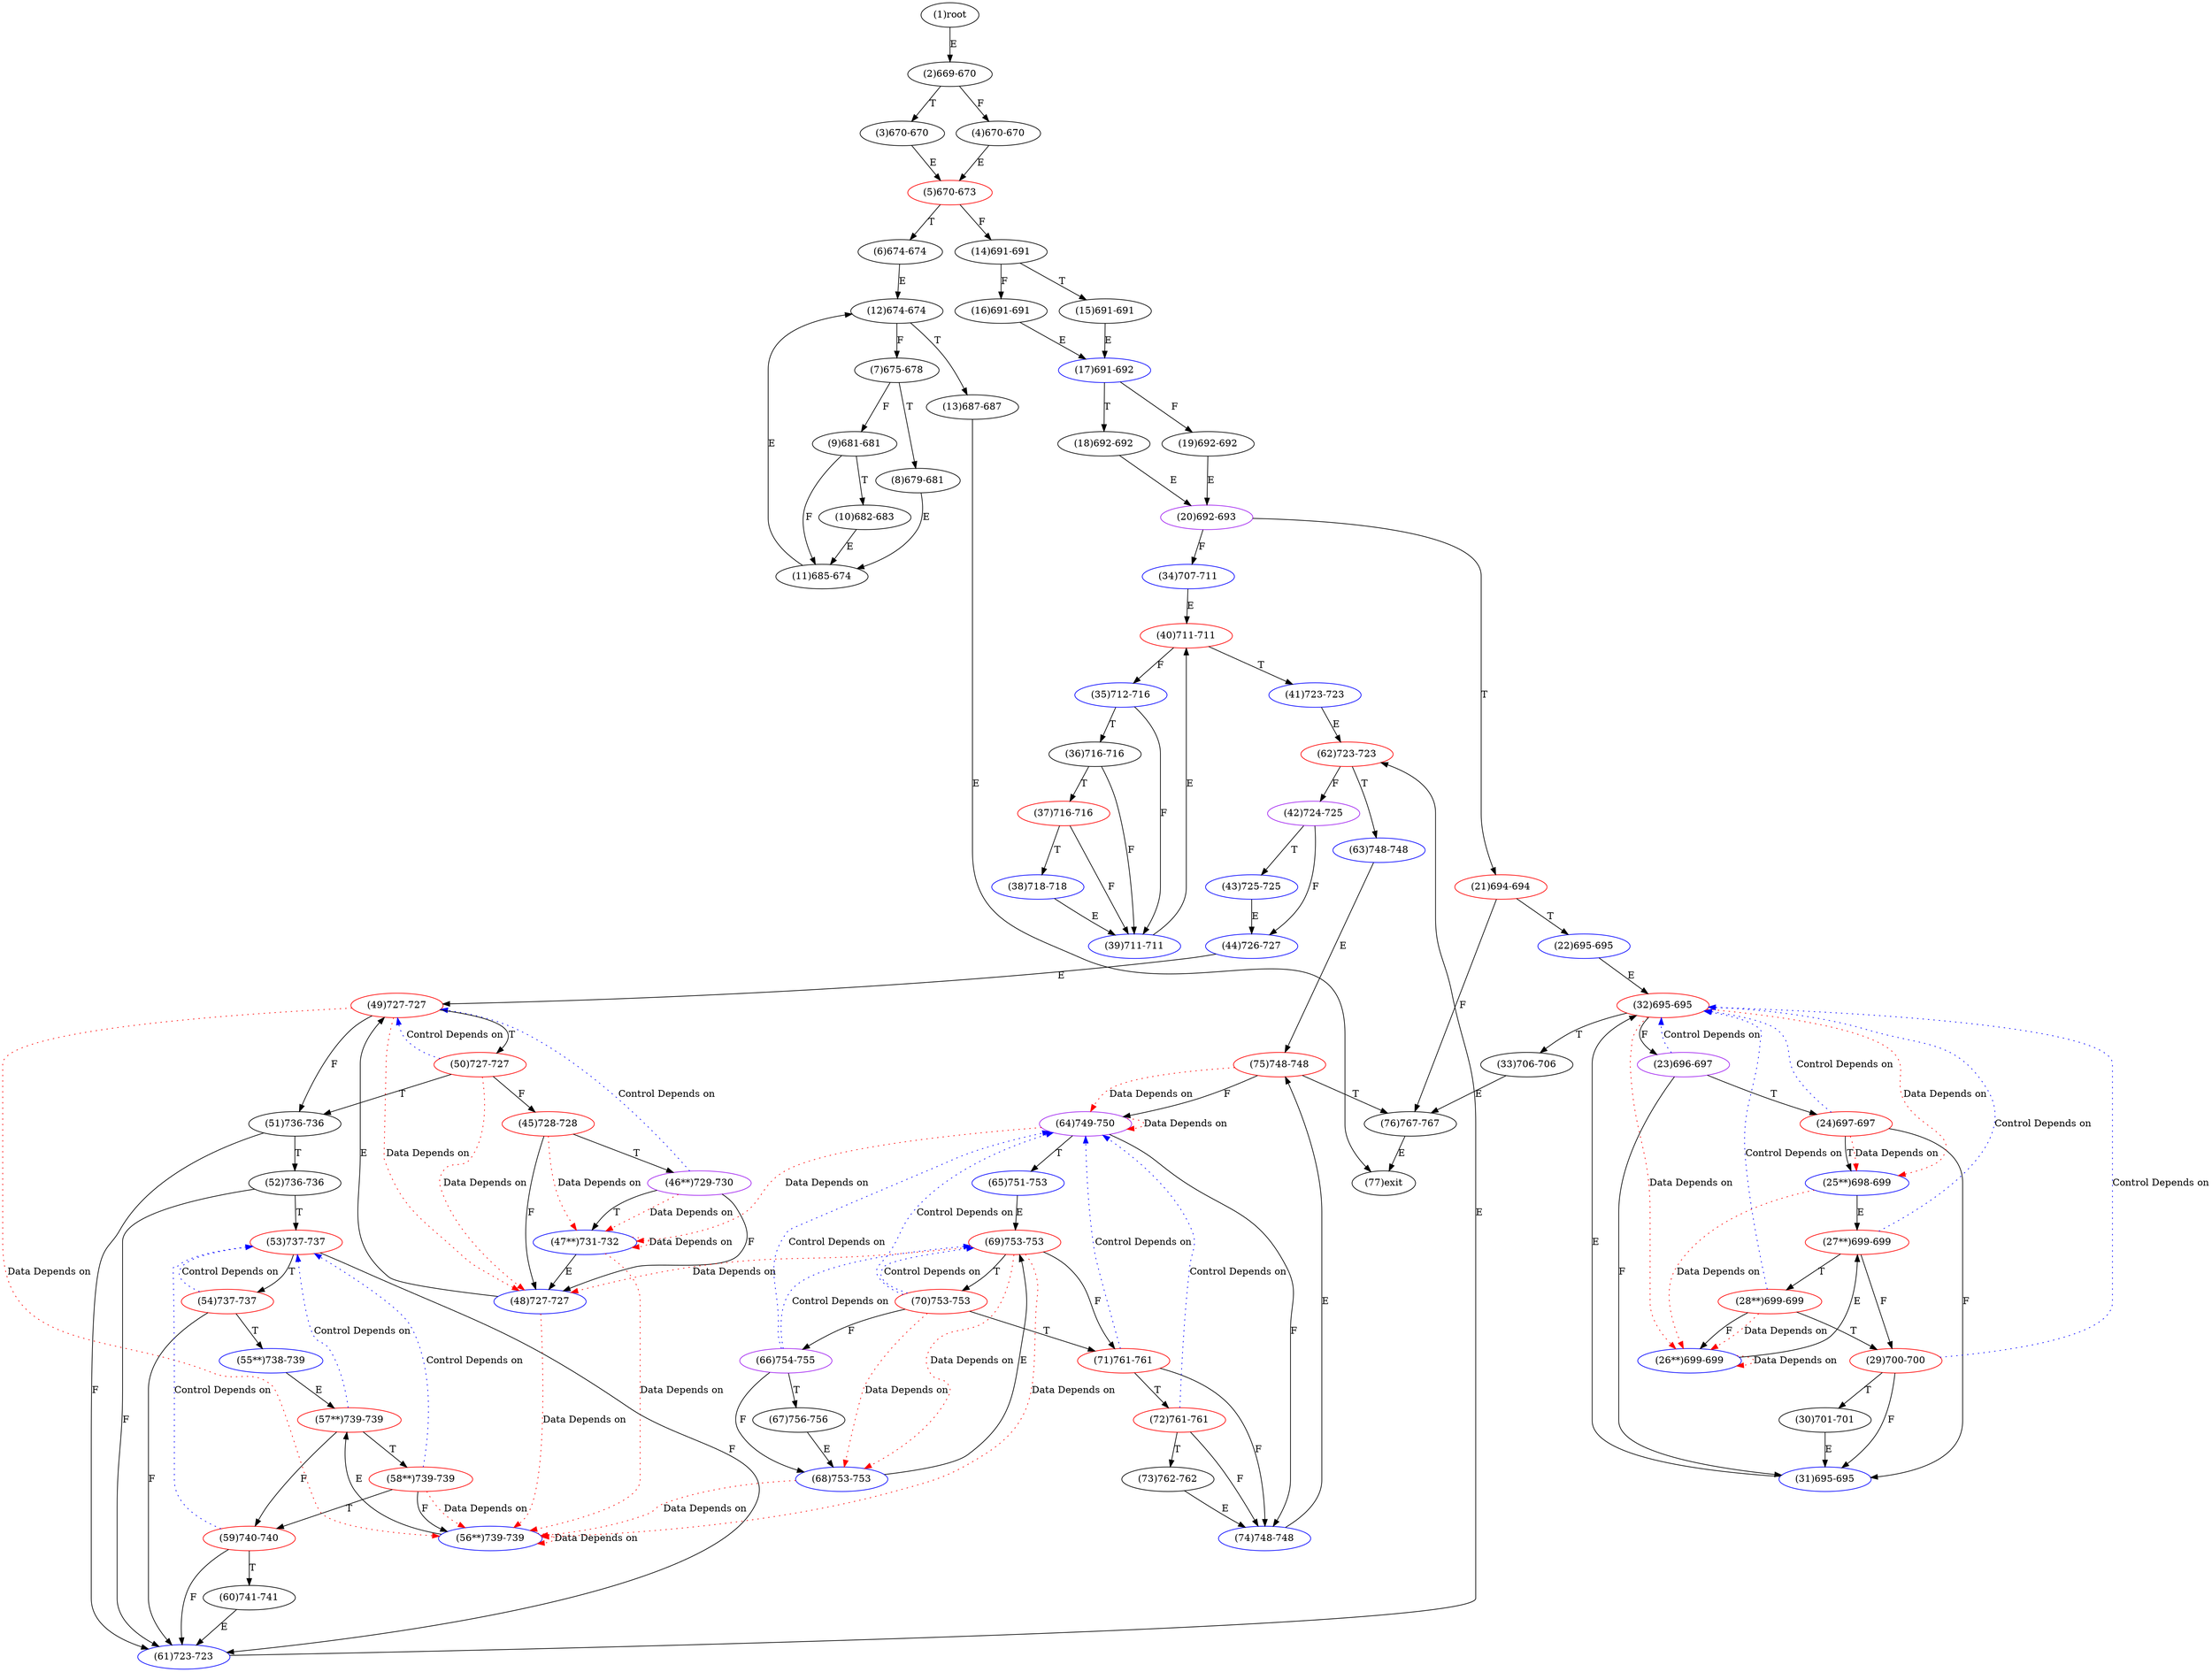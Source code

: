 digraph "" { 
1[ label="(1)root"];
2[ label="(2)669-670"];
3[ label="(3)670-670"];
4[ label="(4)670-670"];
5[ label="(5)670-673",color=red];
6[ label="(6)674-674"];
7[ label="(7)675-678"];
8[ label="(8)679-681"];
9[ label="(9)681-681"];
10[ label="(10)682-683"];
11[ label="(11)685-674"];
12[ label="(12)674-674"];
13[ label="(13)687-687"];
14[ label="(14)691-691"];
15[ label="(15)691-691"];
17[ label="(17)691-692",color=blue];
16[ label="(16)691-691"];
19[ label="(19)692-692"];
18[ label="(18)692-692"];
21[ label="(21)694-694",color=red];
20[ label="(20)692-693",color=purple];
23[ label="(23)696-697",color=purple];
22[ label="(22)695-695",color=blue];
25[ label="(25**)698-699",color=blue];
24[ label="(24)697-697",color=red];
27[ label="(27**)699-699",color=red];
26[ label="(26**)699-699",color=blue];
29[ label="(29)700-700",color=red];
28[ label="(28**)699-699",color=red];
31[ label="(31)695-695",color=blue];
30[ label="(30)701-701"];
34[ label="(34)707-711",color=blue];
35[ label="(35)712-716",color=blue];
32[ label="(32)695-695",color=red];
33[ label="(33)706-706"];
38[ label="(38)718-718",color=blue];
39[ label="(39)711-711",color=blue];
36[ label="(36)716-716"];
37[ label="(37)716-716",color=red];
42[ label="(42)724-725",color=purple];
43[ label="(43)725-725",color=blue];
40[ label="(40)711-711",color=red];
41[ label="(41)723-723",color=blue];
46[ label="(46**)729-730",color=purple];
47[ label="(47**)731-732",color=blue];
44[ label="(44)726-727",color=blue];
45[ label="(45)728-728",color=red];
51[ label="(51)736-736"];
50[ label="(50)727-727",color=red];
49[ label="(49)727-727",color=red];
48[ label="(48)727-727",color=blue];
55[ label="(55**)738-739",color=blue];
54[ label="(54)737-737",color=red];
53[ label="(53)737-737",color=red];
52[ label="(52)736-736"];
59[ label="(59)740-740",color=red];
58[ label="(58**)739-739",color=red];
57[ label="(57**)739-739",color=red];
56[ label="(56**)739-739",color=blue];
63[ label="(63)748-748",color=blue];
62[ label="(62)723-723",color=red];
61[ label="(61)723-723",color=blue];
60[ label="(60)741-741"];
68[ label="(68)753-753",color=blue];
69[ label="(69)753-753",color=red];
70[ label="(70)753-753",color=red];
71[ label="(71)761-761",color=red];
64[ label="(64)749-750",color=purple];
65[ label="(65)751-753",color=blue];
66[ label="(66)754-755",color=purple];
67[ label="(67)756-756"];
76[ label="(76)767-767"];
77[ label="(77)exit"];
72[ label="(72)761-761",color=red];
73[ label="(73)762-762"];
74[ label="(74)748-748",color=blue];
75[ label="(75)748-748",color=red];
1->2[ label="E"];
2->4[ label="F"];
2->3[ label="T"];
3->5[ label="E"];
4->5[ label="E"];
5->14[ label="F"];
5->6[ label="T"];
6->12[ label="E"];
7->9[ label="F"];
7->8[ label="T"];
8->11[ label="E"];
9->11[ label="F"];
9->10[ label="T"];
10->11[ label="E"];
11->12[ label="E"];
12->7[ label="F"];
12->13[ label="T"];
13->77[ label="E"];
14->16[ label="F"];
14->15[ label="T"];
15->17[ label="E"];
16->17[ label="E"];
17->19[ label="F"];
17->18[ label="T"];
18->20[ label="E"];
19->20[ label="E"];
20->34[ label="F"];
20->21[ label="T"];
21->76[ label="F"];
21->22[ label="T"];
22->32[ label="E"];
23->31[ label="F"];
23->24[ label="T"];
24->31[ label="F"];
24->25[ label="T"];
25->27[ label="E"];
26->27[ label="E"];
27->29[ label="F"];
27->28[ label="T"];
28->26[ label="F"];
28->29[ label="T"];
29->31[ label="F"];
29->30[ label="T"];
30->31[ label="E"];
31->32[ label="E"];
32->23[ label="F"];
32->33[ label="T"];
33->76[ label="E"];
34->40[ label="E"];
35->39[ label="F"];
35->36[ label="T"];
36->39[ label="F"];
36->37[ label="T"];
37->39[ label="F"];
37->38[ label="T"];
38->39[ label="E"];
39->40[ label="E"];
40->35[ label="F"];
40->41[ label="T"];
41->62[ label="E"];
42->44[ label="F"];
42->43[ label="T"];
43->44[ label="E"];
44->49[ label="E"];
45->48[ label="F"];
45->46[ label="T"];
46->48[ label="F"];
46->47[ label="T"];
47->48[ label="E"];
48->49[ label="E"];
49->51[ label="F"];
49->50[ label="T"];
50->45[ label="F"];
50->51[ label="T"];
51->61[ label="F"];
51->52[ label="T"];
52->61[ label="F"];
52->53[ label="T"];
53->61[ label="F"];
53->54[ label="T"];
54->61[ label="F"];
54->55[ label="T"];
55->57[ label="E"];
56->57[ label="E"];
57->59[ label="F"];
57->58[ label="T"];
58->56[ label="F"];
58->59[ label="T"];
59->61[ label="F"];
59->60[ label="T"];
60->61[ label="E"];
61->62[ label="E"];
62->42[ label="F"];
62->63[ label="T"];
63->75[ label="E"];
64->74[ label="F"];
64->65[ label="T"];
65->69[ label="E"];
66->68[ label="F"];
66->67[ label="T"];
67->68[ label="E"];
68->69[ label="E"];
69->71[ label="F"];
69->70[ label="T"];
70->66[ label="F"];
70->71[ label="T"];
71->74[ label="F"];
71->72[ label="T"];
72->74[ label="F"];
72->73[ label="T"];
73->74[ label="E"];
74->75[ label="E"];
75->64[ label="F"];
75->76[ label="T"];
76->77[ label="E"];
23->32[ color="blue" label="Control Depends on" style = dotted ];
25->26[ color="red" label="Data Depends on" style = dotted ];
24->25[ color="red" label="Data Depends on" style = dotted ];
24->32[ color="blue" label="Control Depends on" style = dotted ];
27->32[ color="blue" label="Control Depends on" style = dotted ];
26->26[ color="red" label="Data Depends on" style = dotted ];
29->32[ color="blue" label="Control Depends on" style = dotted ];
28->26[ color="red" label="Data Depends on" style = dotted ];
28->32[ color="blue" label="Control Depends on" style = dotted ];
32->26[ color="red" label="Data Depends on" style = dotted ];
32->25[ color="red" label="Data Depends on" style = dotted ];
46->47[ color="red" label="Data Depends on" style = dotted ];
46->49[ color="blue" label="Control Depends on" style = dotted ];
47->47[ color="red" label="Data Depends on" style = dotted ];
47->56[ color="red" label="Data Depends on" style = dotted ];
45->47[ color="red" label="Data Depends on" style = dotted ];
50->48[ color="red" label="Data Depends on" style = dotted ];
50->49[ color="blue" label="Control Depends on" style = dotted ];
49->48[ color="red" label="Data Depends on" style = dotted ];
49->56[ color="red" label="Data Depends on" style = dotted ];
48->56[ color="red" label="Data Depends on" style = dotted ];
54->53[ color="blue" label="Control Depends on" style = dotted ];
59->53[ color="blue" label="Control Depends on" style = dotted ];
58->56[ color="red" label="Data Depends on" style = dotted ];
58->53[ color="blue" label="Control Depends on" style = dotted ];
57->53[ color="blue" label="Control Depends on" style = dotted ];
56->56[ color="red" label="Data Depends on" style = dotted ];
68->56[ color="red" label="Data Depends on" style = dotted ];
69->68[ color="red" label="Data Depends on" style = dotted ];
69->48[ color="red" label="Data Depends on" style = dotted ];
69->56[ color="red" label="Data Depends on" style = dotted ];
70->68[ color="red" label="Data Depends on" style = dotted ];
70->69[ color="blue" label="Control Depends on" style = dotted ];
70->64[ color="blue" label="Control Depends on" style = dotted ];
71->64[ color="blue" label="Control Depends on" style = dotted ];
64->64[ color="red" label="Data Depends on" style = dotted ];
64->47[ color="red" label="Data Depends on" style = dotted ];
66->64[ color="blue" label="Control Depends on" style = dotted ];
66->69[ color="blue" label="Control Depends on" style = dotted ];
72->64[ color="blue" label="Control Depends on" style = dotted ];
75->64[ color="red" label="Data Depends on" style = dotted ];
}